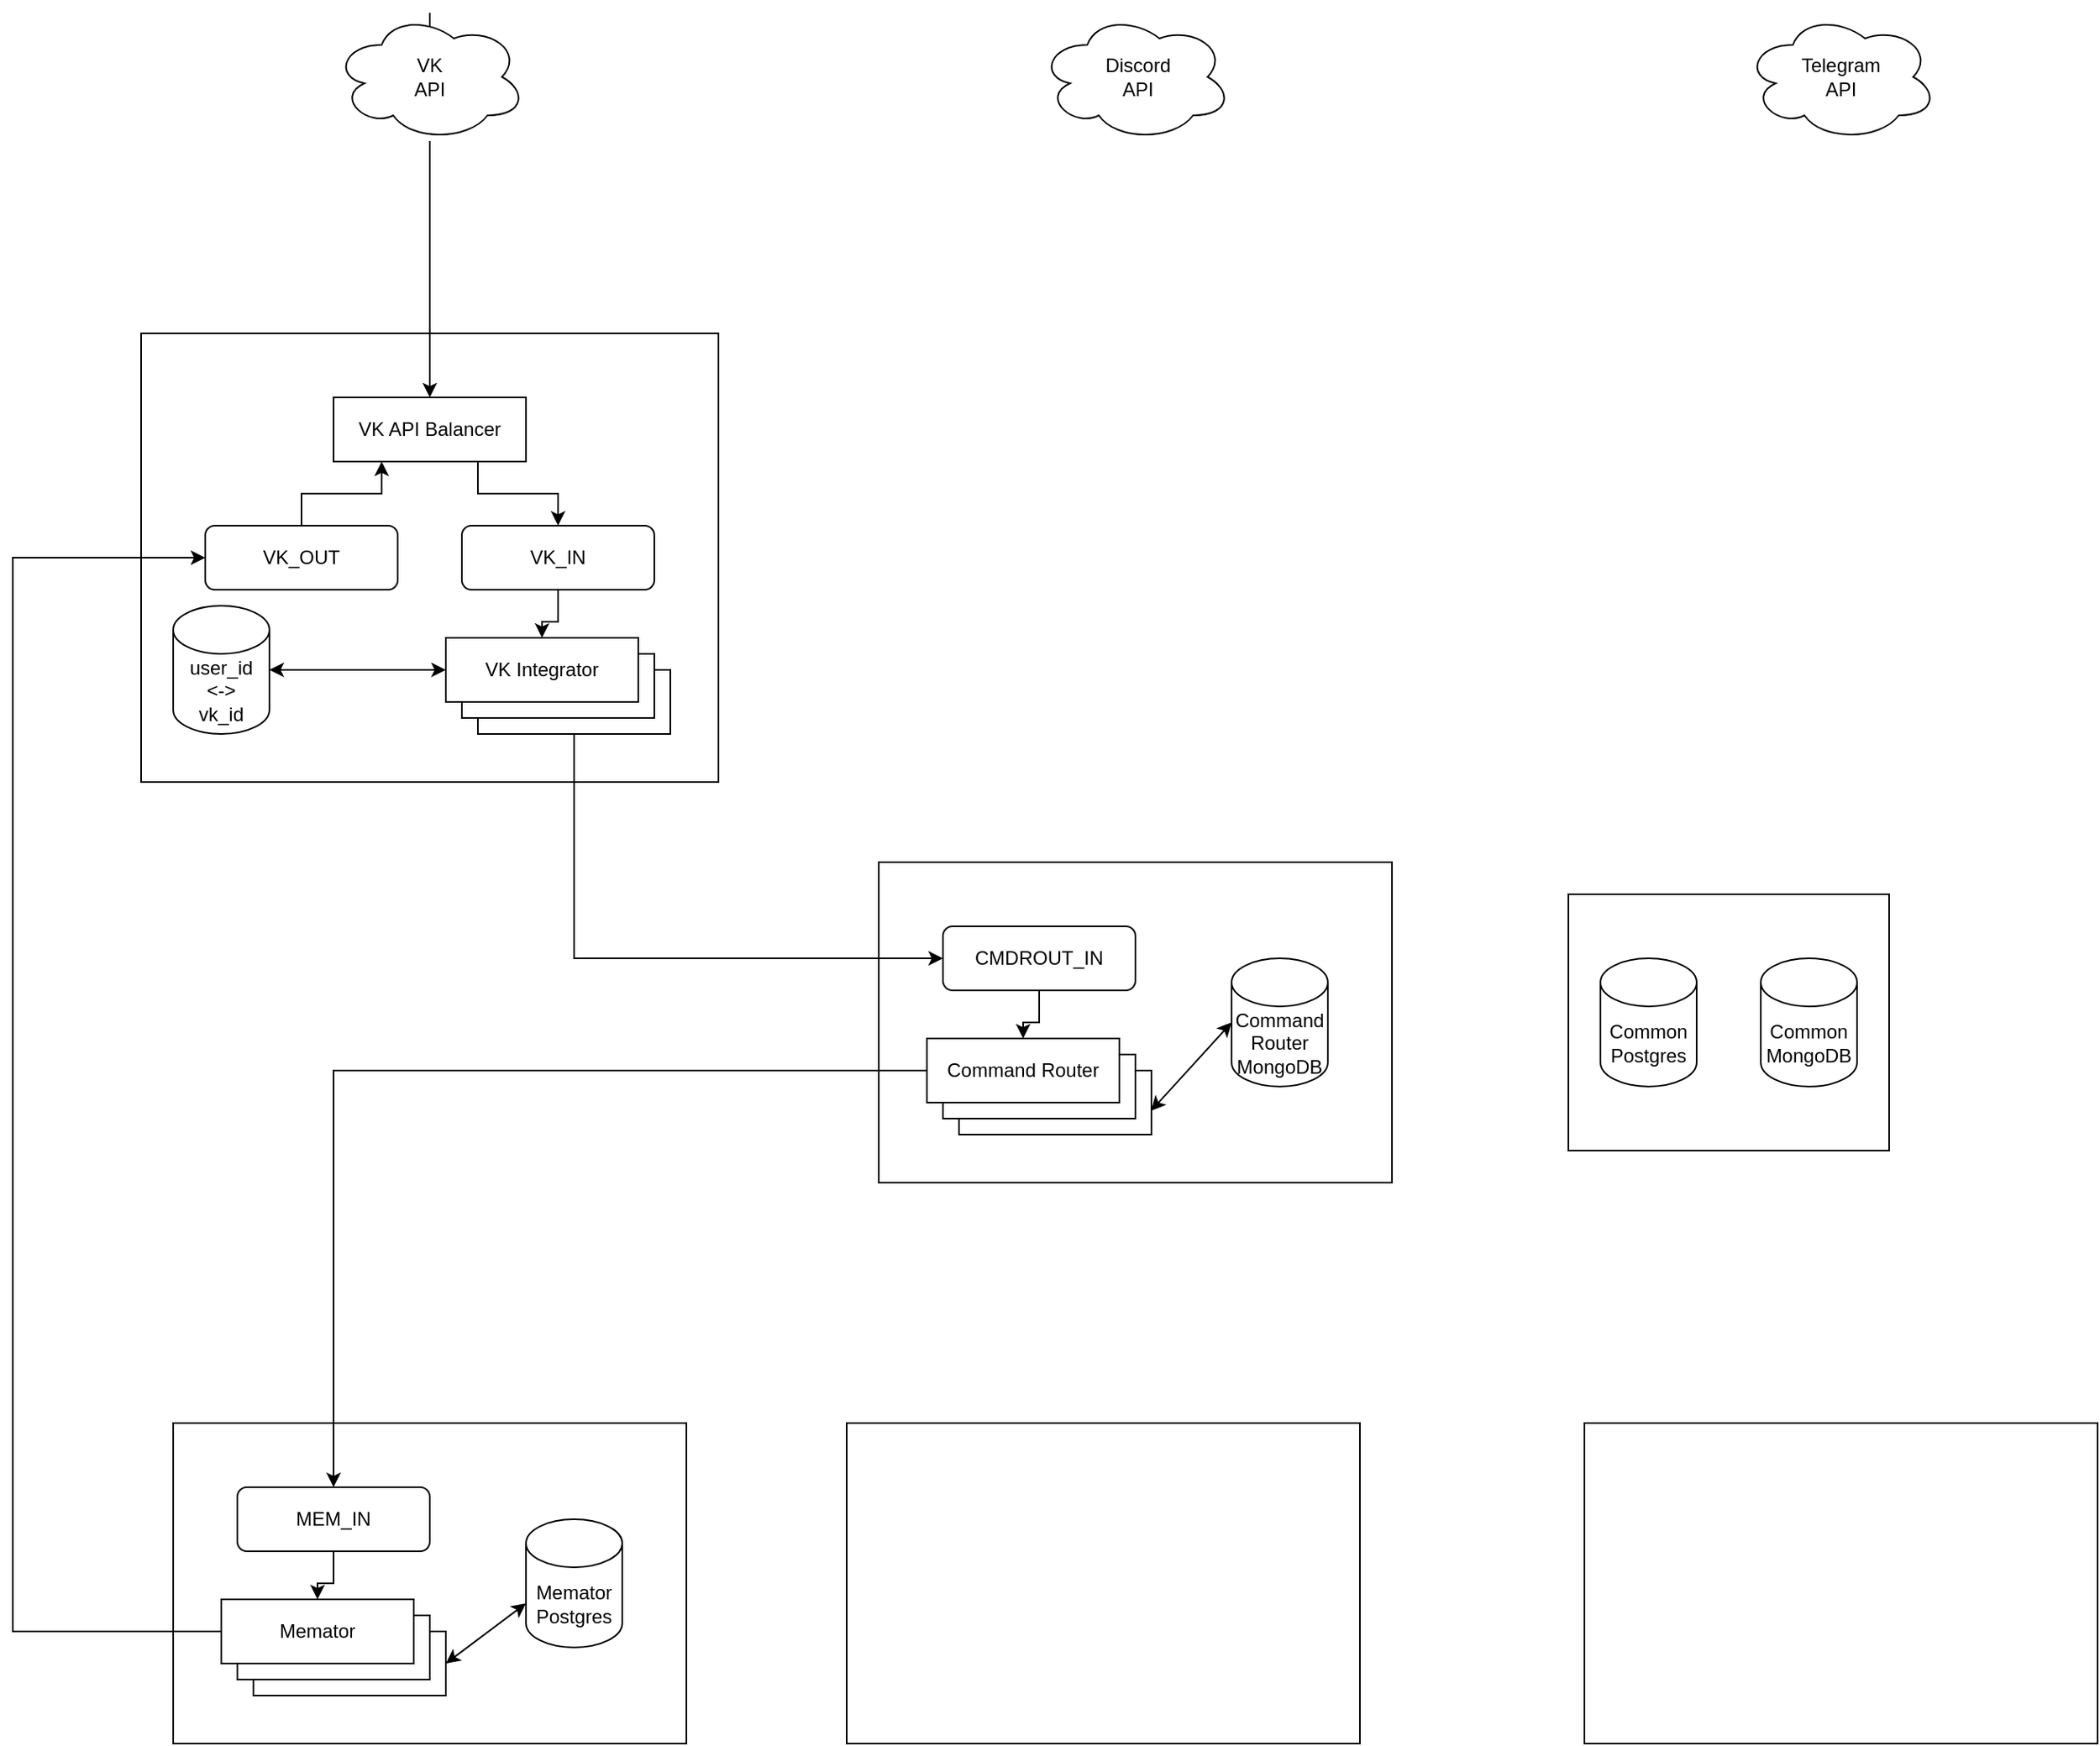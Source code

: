 <mxfile version="15.4.3" type="device"><diagram name="Page-1" id="8ce9d11a-91a2-4d17-14d8-a56ed91bf033"><mxGraphModel dx="1203" dy="1584" grid="1" gridSize="10" guides="1" tooltips="1" connect="1" arrows="1" fold="1" page="1" pageScale="1" pageWidth="1100" pageHeight="850" background="#ffffff" math="0" shadow="0"><root><mxCell id="0"/><mxCell id="1" parent="0"/><mxCell id="RXpS7ZdBUCJhsYGmVPZC-68" value="" style="rounded=0;whiteSpace=wrap;html=1;fillColor=none;" parent="1" vertex="1"><mxGeometry x="1050" y="310" width="200" height="160" as="geometry"/></mxCell><mxCell id="RXpS7ZdBUCJhsYGmVPZC-43" value="" style="rounded=0;whiteSpace=wrap;html=1;fillColor=none;" parent="1" vertex="1"><mxGeometry x="180" y="640" width="320" height="200" as="geometry"/></mxCell><mxCell id="RXpS7ZdBUCJhsYGmVPZC-49" value="Memator" style="rounded=0;whiteSpace=wrap;html=1;" parent="1" vertex="1"><mxGeometry x="230" y="770" width="120" height="40" as="geometry"/></mxCell><mxCell id="RXpS7ZdBUCJhsYGmVPZC-48" value="Memator" style="rounded=0;whiteSpace=wrap;html=1;" parent="1" vertex="1"><mxGeometry x="220" y="760" width="120" height="40" as="geometry"/></mxCell><mxCell id="RXpS7ZdBUCJhsYGmVPZC-28" value="" style="rounded=0;whiteSpace=wrap;html=1;fillColor=none;" parent="1" vertex="1"><mxGeometry x="620" y="290" width="320" height="200" as="geometry"/></mxCell><mxCell id="RXpS7ZdBUCJhsYGmVPZC-17" value="" style="rounded=0;whiteSpace=wrap;html=1;fillColor=none;" parent="1" vertex="1"><mxGeometry x="160" y="-40" width="360" height="280" as="geometry"/></mxCell><mxCell id="RXpS7ZdBUCJhsYGmVPZC-42" style="edgeStyle=orthogonalEdgeStyle;rounded=0;orthogonalLoop=1;jettySize=auto;html=1;" parent="1" source="RXpS7ZdBUCJhsYGmVPZC-20" target="RXpS7ZdBUCJhsYGmVPZC-8" edge="1"><mxGeometry relative="1" as="geometry"><Array as="points"><mxPoint x="430" y="350"/></Array></mxGeometry></mxCell><mxCell id="RXpS7ZdBUCJhsYGmVPZC-20" value="VK Integrator" style="rounded=0;whiteSpace=wrap;html=1;fillColor=default;" parent="1" vertex="1"><mxGeometry x="370" y="170" width="120" height="40" as="geometry"/></mxCell><mxCell id="RXpS7ZdBUCJhsYGmVPZC-52" style="edgeStyle=orthogonalEdgeStyle;rounded=0;orthogonalLoop=1;jettySize=auto;html=1;" parent="1" source="RXpS7ZdBUCJhsYGmVPZC-12" target="RXpS7ZdBUCJhsYGmVPZC-10" edge="1"><mxGeometry relative="1" as="geometry"><Array as="points"><mxPoint x="280" y="420"/></Array></mxGeometry></mxCell><mxCell id="RXpS7ZdBUCJhsYGmVPZC-12" value="Command Router" style="rounded=0;whiteSpace=wrap;html=1;" parent="1" vertex="1"><mxGeometry x="670" y="420" width="120" height="40" as="geometry"/></mxCell><mxCell id="RXpS7ZdBUCJhsYGmVPZC-11" value="Command Router" style="rounded=0;whiteSpace=wrap;html=1;" parent="1" vertex="1"><mxGeometry x="660" y="410" width="120" height="40" as="geometry"/></mxCell><mxCell id="m5PIBBxpus_rX04NYXeb-4" style="edgeStyle=orthogonalEdgeStyle;rounded=0;orthogonalLoop=1;jettySize=auto;html=1;entryX=0;entryY=0.5;entryDx=0;entryDy=0;" edge="1" parent="1" source="RXpS7ZdBUCJhsYGmVPZC-4" target="RXpS7ZdBUCJhsYGmVPZC-7"><mxGeometry relative="1" as="geometry"><mxPoint x="110" y="110" as="targetPoint"/><Array as="points"><mxPoint x="80" y="770"/><mxPoint x="80" y="100"/></Array></mxGeometry></mxCell><mxCell id="RXpS7ZdBUCJhsYGmVPZC-4" value="Memator" style="rounded=0;whiteSpace=wrap;html=1;" parent="1" vertex="1"><mxGeometry x="210" y="750" width="120" height="40" as="geometry"/></mxCell><mxCell id="RXpS7ZdBUCJhsYGmVPZC-1" value="Command Router" style="rounded=0;whiteSpace=wrap;html=1;" parent="1" vertex="1"><mxGeometry x="650" y="400" width="120" height="40" as="geometry"/></mxCell><mxCell id="RXpS7ZdBUCJhsYGmVPZC-38" style="edgeStyle=orthogonalEdgeStyle;rounded=0;orthogonalLoop=1;jettySize=auto;html=1;entryX=0.25;entryY=1;entryDx=0;entryDy=0;" parent="1" source="RXpS7ZdBUCJhsYGmVPZC-7" target="RXpS7ZdBUCJhsYGmVPZC-9" edge="1"><mxGeometry relative="1" as="geometry"/></mxCell><mxCell id="RXpS7ZdBUCJhsYGmVPZC-7" value="VK_OUT" style="rounded=1;whiteSpace=wrap;html=1;" parent="1" vertex="1"><mxGeometry x="200" y="80" width="120" height="40" as="geometry"/></mxCell><mxCell id="RXpS7ZdBUCJhsYGmVPZC-16" style="edgeStyle=orthogonalEdgeStyle;rounded=0;orthogonalLoop=1;jettySize=auto;html=1;entryX=0.5;entryY=0;entryDx=0;entryDy=0;" parent="1" source="RXpS7ZdBUCJhsYGmVPZC-8" target="RXpS7ZdBUCJhsYGmVPZC-1" edge="1"><mxGeometry relative="1" as="geometry"/></mxCell><mxCell id="RXpS7ZdBUCJhsYGmVPZC-8" value="CMDROUT_IN" style="rounded=1;whiteSpace=wrap;html=1;" parent="1" vertex="1"><mxGeometry x="660" y="330" width="120" height="40" as="geometry"/></mxCell><mxCell id="RXpS7ZdBUCJhsYGmVPZC-37" style="edgeStyle=orthogonalEdgeStyle;rounded=0;orthogonalLoop=1;jettySize=auto;html=1;exitX=0.75;exitY=1;exitDx=0;exitDy=0;entryX=0.5;entryY=0;entryDx=0;entryDy=0;" parent="1" source="RXpS7ZdBUCJhsYGmVPZC-9" target="RXpS7ZdBUCJhsYGmVPZC-32" edge="1"><mxGeometry relative="1" as="geometry"/></mxCell><mxCell id="RXpS7ZdBUCJhsYGmVPZC-9" value="&lt;div&gt;VK API Balancer&lt;/div&gt;" style="rounded=0;whiteSpace=wrap;html=1;" parent="1" vertex="1"><mxGeometry x="280" width="120" height="40" as="geometry"/></mxCell><mxCell id="RXpS7ZdBUCJhsYGmVPZC-50" style="edgeStyle=orthogonalEdgeStyle;rounded=0;orthogonalLoop=1;jettySize=auto;html=1;entryX=0.5;entryY=0;entryDx=0;entryDy=0;" parent="1" source="RXpS7ZdBUCJhsYGmVPZC-10" target="RXpS7ZdBUCJhsYGmVPZC-4" edge="1"><mxGeometry relative="1" as="geometry"/></mxCell><mxCell id="RXpS7ZdBUCJhsYGmVPZC-10" value="MEM_IN" style="rounded=1;whiteSpace=wrap;html=1;" parent="1" vertex="1"><mxGeometry x="220" y="680" width="120" height="40" as="geometry"/></mxCell><mxCell id="RXpS7ZdBUCJhsYGmVPZC-19" value="VK Integrator" style="rounded=0;whiteSpace=wrap;html=1;fillColor=default;" parent="1" vertex="1"><mxGeometry x="360" y="160" width="120" height="40" as="geometry"/></mxCell><mxCell id="RXpS7ZdBUCJhsYGmVPZC-18" value="VK Integrator" style="rounded=0;whiteSpace=wrap;html=1;fillColor=default;" parent="1" vertex="1"><mxGeometry x="350" y="150" width="120" height="40" as="geometry"/></mxCell><mxCell id="RXpS7ZdBUCJhsYGmVPZC-39" style="edgeStyle=orthogonalEdgeStyle;rounded=0;orthogonalLoop=1;jettySize=auto;html=1;" parent="1" source="RXpS7ZdBUCJhsYGmVPZC-32" target="RXpS7ZdBUCJhsYGmVPZC-18" edge="1"><mxGeometry relative="1" as="geometry"/></mxCell><mxCell id="RXpS7ZdBUCJhsYGmVPZC-32" value="VK_IN" style="rounded=1;whiteSpace=wrap;html=1;fillColor=default;" parent="1" vertex="1"><mxGeometry x="360" y="80" width="120" height="40" as="geometry"/></mxCell><mxCell id="RXpS7ZdBUCJhsYGmVPZC-47" value="" style="endArrow=classic;startArrow=none;html=1;exitX=0.5;exitY=0;exitDx=0;exitDy=0;" parent="1" source="RXpS7ZdBUCJhsYGmVPZC-45" edge="1"><mxGeometry width="50" height="50" relative="1" as="geometry"><mxPoint x="270" y="-40" as="sourcePoint"/><mxPoint x="340" y="-200" as="targetPoint"/></mxGeometry></mxCell><mxCell id="RXpS7ZdBUCJhsYGmVPZC-53" value="&lt;div&gt;Common&lt;br&gt;&lt;/div&gt;&lt;div&gt;Postgres&lt;/div&gt;" style="shape=cylinder3;whiteSpace=wrap;html=1;boundedLbl=1;backgroundOutline=1;size=15;rounded=0;fillColor=default;" parent="1" vertex="1"><mxGeometry x="1070" y="350" width="60" height="80" as="geometry"/></mxCell><mxCell id="RXpS7ZdBUCJhsYGmVPZC-54" value="&lt;div&gt;Common&lt;/div&gt;&lt;div&gt;MongoDB&lt;br&gt;&lt;/div&gt;" style="shape=cylinder3;whiteSpace=wrap;html=1;boundedLbl=1;backgroundOutline=1;size=15;rounded=0;fillColor=default;" parent="1" vertex="1"><mxGeometry x="1170" y="350" width="60" height="80" as="geometry"/></mxCell><mxCell id="RXpS7ZdBUCJhsYGmVPZC-55" value="&lt;div&gt;Memator&lt;br&gt;&lt;/div&gt;&lt;div&gt;Postgres&lt;/div&gt;" style="shape=cylinder3;whiteSpace=wrap;html=1;boundedLbl=1;backgroundOutline=1;size=15;rounded=0;fillColor=default;" parent="1" vertex="1"><mxGeometry x="400" y="700" width="60" height="80" as="geometry"/></mxCell><mxCell id="RXpS7ZdBUCJhsYGmVPZC-56" value="" style="endArrow=classic;startArrow=classic;html=1;entryX=0;entryY=0;entryDx=0;entryDy=52.5;entryPerimeter=0;exitX=1;exitY=0.5;exitDx=0;exitDy=0;" parent="1" source="RXpS7ZdBUCJhsYGmVPZC-49" target="RXpS7ZdBUCJhsYGmVPZC-55" edge="1"><mxGeometry width="50" height="50" relative="1" as="geometry"><mxPoint x="320" y="830" as="sourcePoint"/><mxPoint x="370" y="780" as="targetPoint"/></mxGeometry></mxCell><mxCell id="RXpS7ZdBUCJhsYGmVPZC-58" value="&lt;div&gt;Command&lt;/div&gt;&lt;div&gt;Router&lt;/div&gt;&lt;div&gt;MongoDB&lt;br&gt;&lt;/div&gt;" style="shape=cylinder3;whiteSpace=wrap;html=1;boundedLbl=1;backgroundOutline=1;size=15;rounded=0;fillColor=default;" parent="1" vertex="1"><mxGeometry x="840" y="350" width="60" height="80" as="geometry"/></mxCell><mxCell id="RXpS7ZdBUCJhsYGmVPZC-60" value="" style="endArrow=classic;startArrow=classic;html=1;exitX=0.998;exitY=0.628;exitDx=0;exitDy=0;exitPerimeter=0;entryX=0;entryY=0.5;entryDx=0;entryDy=0;entryPerimeter=0;" parent="1" source="RXpS7ZdBUCJhsYGmVPZC-12" target="RXpS7ZdBUCJhsYGmVPZC-58" edge="1"><mxGeometry width="50" height="50" relative="1" as="geometry"><mxPoint x="840" y="470" as="sourcePoint"/><mxPoint x="890" y="420" as="targetPoint"/></mxGeometry></mxCell><mxCell id="RXpS7ZdBUCJhsYGmVPZC-45" value="&lt;div&gt;VK &lt;br&gt;&lt;/div&gt;&lt;div&gt;API&lt;br&gt;&lt;/div&gt;" style="ellipse;shape=cloud;whiteSpace=wrap;html=1;rounded=0;fillColor=default;" parent="1" vertex="1"><mxGeometry x="280" y="-240" width="120" height="80" as="geometry"/></mxCell><mxCell id="RXpS7ZdBUCJhsYGmVPZC-61" value="" style="endArrow=none;startArrow=classic;html=1;exitX=0.5;exitY=0;exitDx=0;exitDy=0;" parent="1" source="RXpS7ZdBUCJhsYGmVPZC-9" target="RXpS7ZdBUCJhsYGmVPZC-45" edge="1"><mxGeometry width="50" height="50" relative="1" as="geometry"><mxPoint x="340" y="2.274e-13" as="sourcePoint"/><mxPoint x="340" y="-200" as="targetPoint"/></mxGeometry></mxCell><mxCell id="RXpS7ZdBUCJhsYGmVPZC-63" value="&lt;div&gt;Telegram&lt;/div&gt;&lt;div&gt;API&lt;br&gt;&lt;/div&gt;" style="ellipse;shape=cloud;whiteSpace=wrap;html=1;rounded=0;fillColor=default;" parent="1" vertex="1"><mxGeometry x="1160" y="-240" width="120" height="80" as="geometry"/></mxCell><mxCell id="RXpS7ZdBUCJhsYGmVPZC-64" value="&lt;div&gt;&amp;nbsp;Discord&lt;/div&gt;&amp;nbsp;API" style="ellipse;shape=cloud;whiteSpace=wrap;html=1;rounded=0;fillColor=default;" parent="1" vertex="1"><mxGeometry x="720" y="-240" width="120" height="80" as="geometry"/></mxCell><mxCell id="RXpS7ZdBUCJhsYGmVPZC-65" value="&lt;div&gt;user_id&lt;/div&gt;&lt;div&gt;&amp;lt;-&amp;gt;&lt;/div&gt;&lt;div&gt;vk_id&lt;br&gt;&lt;/div&gt;" style="shape=cylinder3;whiteSpace=wrap;html=1;boundedLbl=1;backgroundOutline=1;size=15;rounded=0;fillColor=default;" parent="1" vertex="1"><mxGeometry x="180" y="130" width="60" height="80" as="geometry"/></mxCell><mxCell id="RXpS7ZdBUCJhsYGmVPZC-66" value="" style="endArrow=classic;startArrow=classic;html=1;entryX=0;entryY=0.5;entryDx=0;entryDy=0;exitX=1;exitY=0.5;exitDx=0;exitDy=0;exitPerimeter=0;" parent="1" source="RXpS7ZdBUCJhsYGmVPZC-65" target="RXpS7ZdBUCJhsYGmVPZC-18" edge="1"><mxGeometry width="50" height="50" relative="1" as="geometry"><mxPoint x="230" y="220" as="sourcePoint"/><mxPoint x="280" y="170" as="targetPoint"/></mxGeometry></mxCell><mxCell id="m5PIBBxpus_rX04NYXeb-1" value="" style="rounded=0;whiteSpace=wrap;html=1;fillColor=none;" vertex="1" parent="1"><mxGeometry x="600" y="640" width="320" height="200" as="geometry"/></mxCell><mxCell id="m5PIBBxpus_rX04NYXeb-2" value="" style="rounded=0;whiteSpace=wrap;html=1;fillColor=none;" vertex="1" parent="1"><mxGeometry x="1060" y="640" width="320" height="200" as="geometry"/></mxCell></root></mxGraphModel></diagram></mxfile>